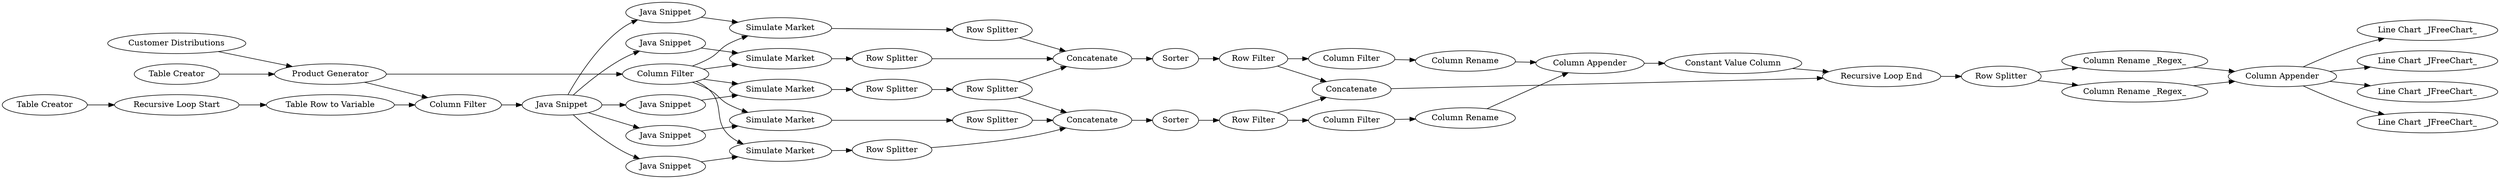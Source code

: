digraph {
	"1888408577770006874_9" [label="Java Snippet"]
	"1888408577770006874_30" [label=Sorter]
	"1888408577770006874_32" [label="Row Filter"]
	"1888408577770006874_12" [label="Java Snippet"]
	"1888408577770006874_45" [label="Line Chart _JFreeChart_"]
	"1888408577770006874_18" [label="Simulate Market"]
	"1888408577770006874_35" [label="Column Rename"]
	"1888408577770006874_54" [label=Concatenate]
	"1888408577770006874_50" [label="Column Appender"]
	"1888408577770006874_6" [label="Table Creator"]
	"1888408577770006874_20" [label="Simulate Market"]
	"1888408577770006874_47" [label="Line Chart _JFreeChart_"]
	"1888408577770006874_24" [label="Row Splitter"]
	"1888408577770006874_10" [label="Java Snippet"]
	"1888408577770006874_46" [label="Line Chart _JFreeChart_"]
	"1888408577770006874_17" [label="Simulate Market"]
	"1888408577770006874_38" [label="Constant Value Column"]
	"1888408577770006874_43" [label="Column Rename _Regex_"]
	"1888408577770006874_21" [label="Row Splitter"]
	"1888408577770006874_23" [label="Row Splitter"]
	"1888408577770006874_26" [label="Row Splitter"]
	"1888408577770006874_2" [label="Table Creator"]
	"1888408577770006874_16" [label="Simulate Market"]
	"1888408577770006874_11" [label="Java Snippet"]
	"1888408577770006874_31" [label="Row Filter"]
	"1888408577770006874_22" [label="Row Splitter"]
	"1888408577770006874_55" [label=Concatenate]
	"1888408577770006874_25" [label="Row Splitter"]
	"1888408577770006874_48" [label="Line Chart _JFreeChart_"]
	"1888408577770006874_13" [label="Java Snippet"]
	"1888408577770006874_29" [label=Sorter]
	"1888408577770006874_53" [label="Table Row to Variable"]
	"1888408577770006874_34" [label="Column Filter"]
	"1888408577770006874_42" [label="Column Rename _Regex_"]
	"1888408577770006874_41" [label="Row Splitter"]
	"1888408577770006874_49" [label="Column Appender"]
	"1888408577770006874_15" [label="Column Filter"]
	"1888408577770006874_33" [label="Column Filter"]
	"1888408577770006874_19" [label="Simulate Market"]
	"1888408577770006874_3" [label="Customer Distributions"]
	"1888408577770006874_5" [label="Column Filter"]
	"1888408577770006874_40" [label=Concatenate]
	"1888408577770006874_4" [label="Product Generator"]
	"1888408577770006874_7" [label="Recursive Loop Start"]
	"1888408577770006874_14" [label="Java Snippet"]
	"1888408577770006874_36" [label="Column Rename"]
	"1888408577770006874_39" [label="Recursive Loop End"]
	"1888408577770006874_32" -> "1888408577770006874_34"
	"1888408577770006874_35" -> "1888408577770006874_50"
	"1888408577770006874_38" -> "1888408577770006874_39"
	"1888408577770006874_49" -> "1888408577770006874_48"
	"1888408577770006874_50" -> "1888408577770006874_38"
	"1888408577770006874_15" -> "1888408577770006874_16"
	"1888408577770006874_26" -> "1888408577770006874_55"
	"1888408577770006874_10" -> "1888408577770006874_18"
	"1888408577770006874_41" -> "1888408577770006874_42"
	"1888408577770006874_54" -> "1888408577770006874_29"
	"1888408577770006874_9" -> "1888408577770006874_14"
	"1888408577770006874_4" -> "1888408577770006874_15"
	"1888408577770006874_41" -> "1888408577770006874_43"
	"1888408577770006874_2" -> "1888408577770006874_4"
	"1888408577770006874_3" -> "1888408577770006874_4"
	"1888408577770006874_49" -> "1888408577770006874_45"
	"1888408577770006874_5" -> "1888408577770006874_9"
	"1888408577770006874_13" -> "1888408577770006874_20"
	"1888408577770006874_6" -> "1888408577770006874_7"
	"1888408577770006874_29" -> "1888408577770006874_31"
	"1888408577770006874_7" -> "1888408577770006874_53"
	"1888408577770006874_21" -> "1888408577770006874_54"
	"1888408577770006874_9" -> "1888408577770006874_12"
	"1888408577770006874_24" -> "1888408577770006874_55"
	"1888408577770006874_42" -> "1888408577770006874_49"
	"1888408577770006874_30" -> "1888408577770006874_32"
	"1888408577770006874_15" -> "1888408577770006874_20"
	"1888408577770006874_17" -> "1888408577770006874_22"
	"1888408577770006874_34" -> "1888408577770006874_36"
	"1888408577770006874_16" -> "1888408577770006874_21"
	"1888408577770006874_39" -> "1888408577770006874_41"
	"1888408577770006874_33" -> "1888408577770006874_35"
	"1888408577770006874_23" -> "1888408577770006874_26"
	"1888408577770006874_31" -> "1888408577770006874_40"
	"1888408577770006874_12" -> "1888408577770006874_17"
	"1888408577770006874_40" -> "1888408577770006874_39"
	"1888408577770006874_20" -> "1888408577770006874_25"
	"1888408577770006874_15" -> "1888408577770006874_19"
	"1888408577770006874_55" -> "1888408577770006874_30"
	"1888408577770006874_53" -> "1888408577770006874_5"
	"1888408577770006874_49" -> "1888408577770006874_46"
	"1888408577770006874_36" -> "1888408577770006874_50"
	"1888408577770006874_26" -> "1888408577770006874_54"
	"1888408577770006874_22" -> "1888408577770006874_54"
	"1888408577770006874_49" -> "1888408577770006874_47"
	"1888408577770006874_9" -> "1888408577770006874_13"
	"1888408577770006874_15" -> "1888408577770006874_18"
	"1888408577770006874_9" -> "1888408577770006874_11"
	"1888408577770006874_14" -> "1888408577770006874_19"
	"1888408577770006874_9" -> "1888408577770006874_10"
	"1888408577770006874_18" -> "1888408577770006874_23"
	"1888408577770006874_25" -> "1888408577770006874_55"
	"1888408577770006874_19" -> "1888408577770006874_24"
	"1888408577770006874_4" -> "1888408577770006874_5"
	"1888408577770006874_32" -> "1888408577770006874_40"
	"1888408577770006874_31" -> "1888408577770006874_33"
	"1888408577770006874_43" -> "1888408577770006874_49"
	"1888408577770006874_15" -> "1888408577770006874_17"
	"1888408577770006874_11" -> "1888408577770006874_16"
	rankdir=LR
}
